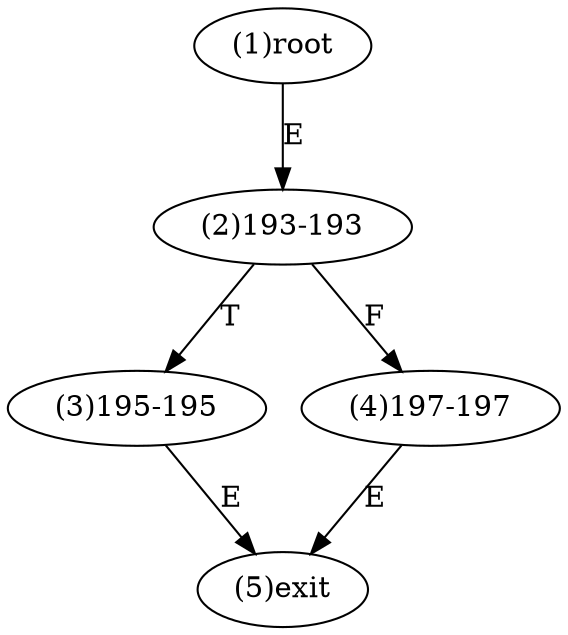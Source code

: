 digraph "" { 
1[ label="(1)root"];
2[ label="(2)193-193"];
3[ label="(3)195-195"];
4[ label="(4)197-197"];
5[ label="(5)exit"];
1->2[ label="E"];
2->4[ label="F"];
2->3[ label="T"];
3->5[ label="E"];
4->5[ label="E"];
}